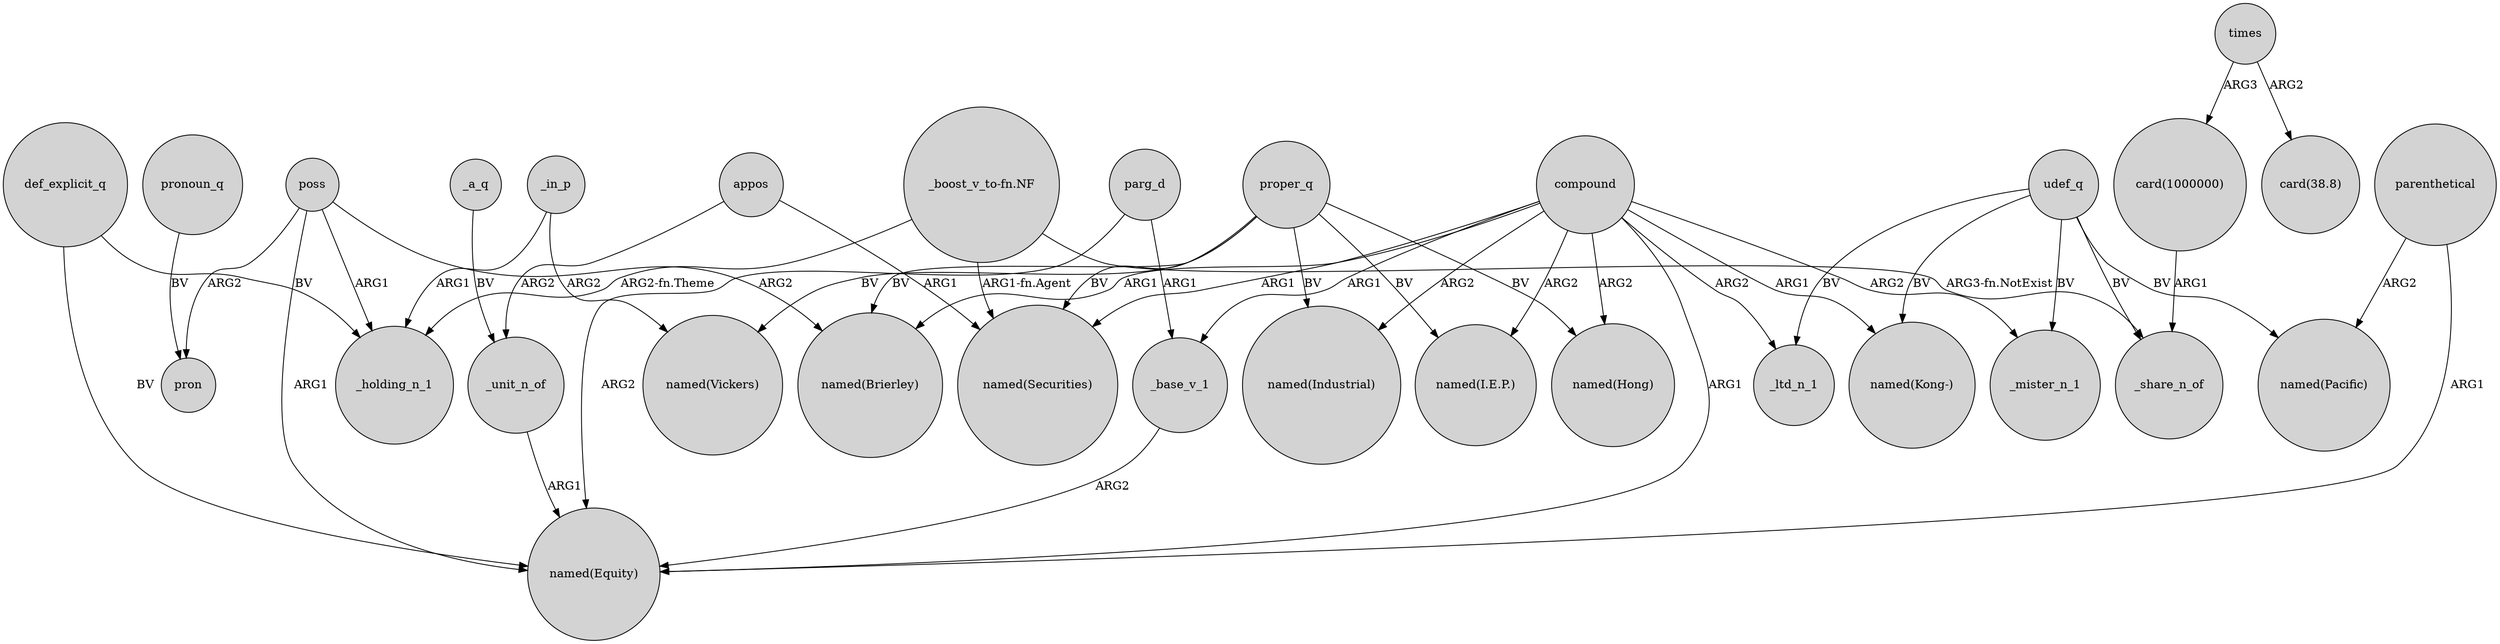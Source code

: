 digraph {
	node [shape=circle style=filled]
	parenthetical -> "named(Equity)" [label=ARG1]
	"_boost_v_to-fn.NF" -> "named(Securities)" [label="ARG1-fn.Agent"]
	udef_q -> "named(Pacific)" [label=BV]
	proper_q -> "named(Brierley)" [label=BV]
	poss -> pron [label=ARG2]
	def_explicit_q -> "named(Equity)" [label=BV]
	_in_p -> _holding_n_1 [label=ARG1]
	compound -> _mister_n_1 [label=ARG2]
	poss -> "named(Equity)" [label=ARG1]
	udef_q -> _mister_n_1 [label=BV]
	_in_p -> "named(Vickers)" [label=ARG2]
	compound -> "named(Hong)" [label=ARG2]
	compound -> "named(I.E.P.)" [label=ARG2]
	"_boost_v_to-fn.NF" -> _share_n_of [label="ARG3-fn.NotExist"]
	proper_q -> "named(I.E.P.)" [label=BV]
	parg_d -> "named(Equity)" [label=ARG2]
	"_boost_v_to-fn.NF" -> _holding_n_1 [label="ARG2-fn.Theme"]
	def_explicit_q -> _holding_n_1 [label=BV]
	proper_q -> "named(Hong)" [label=BV]
	compound -> "named(Brierley)" [label=ARG1]
	compound -> "named(Equity)" [label=ARG1]
	compound -> "named(Industrial)" [label=ARG2]
	pronoun_q -> pron [label=BV]
	proper_q -> "named(Industrial)" [label=BV]
	compound -> _base_v_1 [label=ARG1]
	_base_v_1 -> "named(Equity)" [label=ARG2]
	times -> "card(38.8)" [label=ARG2]
	poss -> "named(Brierley)" [label=ARG2]
	times -> "card(1000000)" [label=ARG3]
	_a_q -> _unit_n_of [label=BV]
	_unit_n_of -> "named(Equity)" [label=ARG1]
	compound -> "named(Kong-)" [label=ARG1]
	proper_q -> "named(Securities)" [label=BV]
	udef_q -> _share_n_of [label=BV]
	"card(1000000)" -> _share_n_of [label=ARG1]
	compound -> _ltd_n_1 [label=ARG2]
	poss -> _holding_n_1 [label=ARG1]
	parg_d -> _base_v_1 [label=ARG1]
	udef_q -> "named(Kong-)" [label=BV]
	parenthetical -> "named(Pacific)" [label=ARG2]
	udef_q -> _ltd_n_1 [label=BV]
	proper_q -> "named(Vickers)" [label=BV]
	compound -> "named(Securities)" [label=ARG1]
	appos -> _unit_n_of [label=ARG2]
	appos -> "named(Securities)" [label=ARG1]
}
